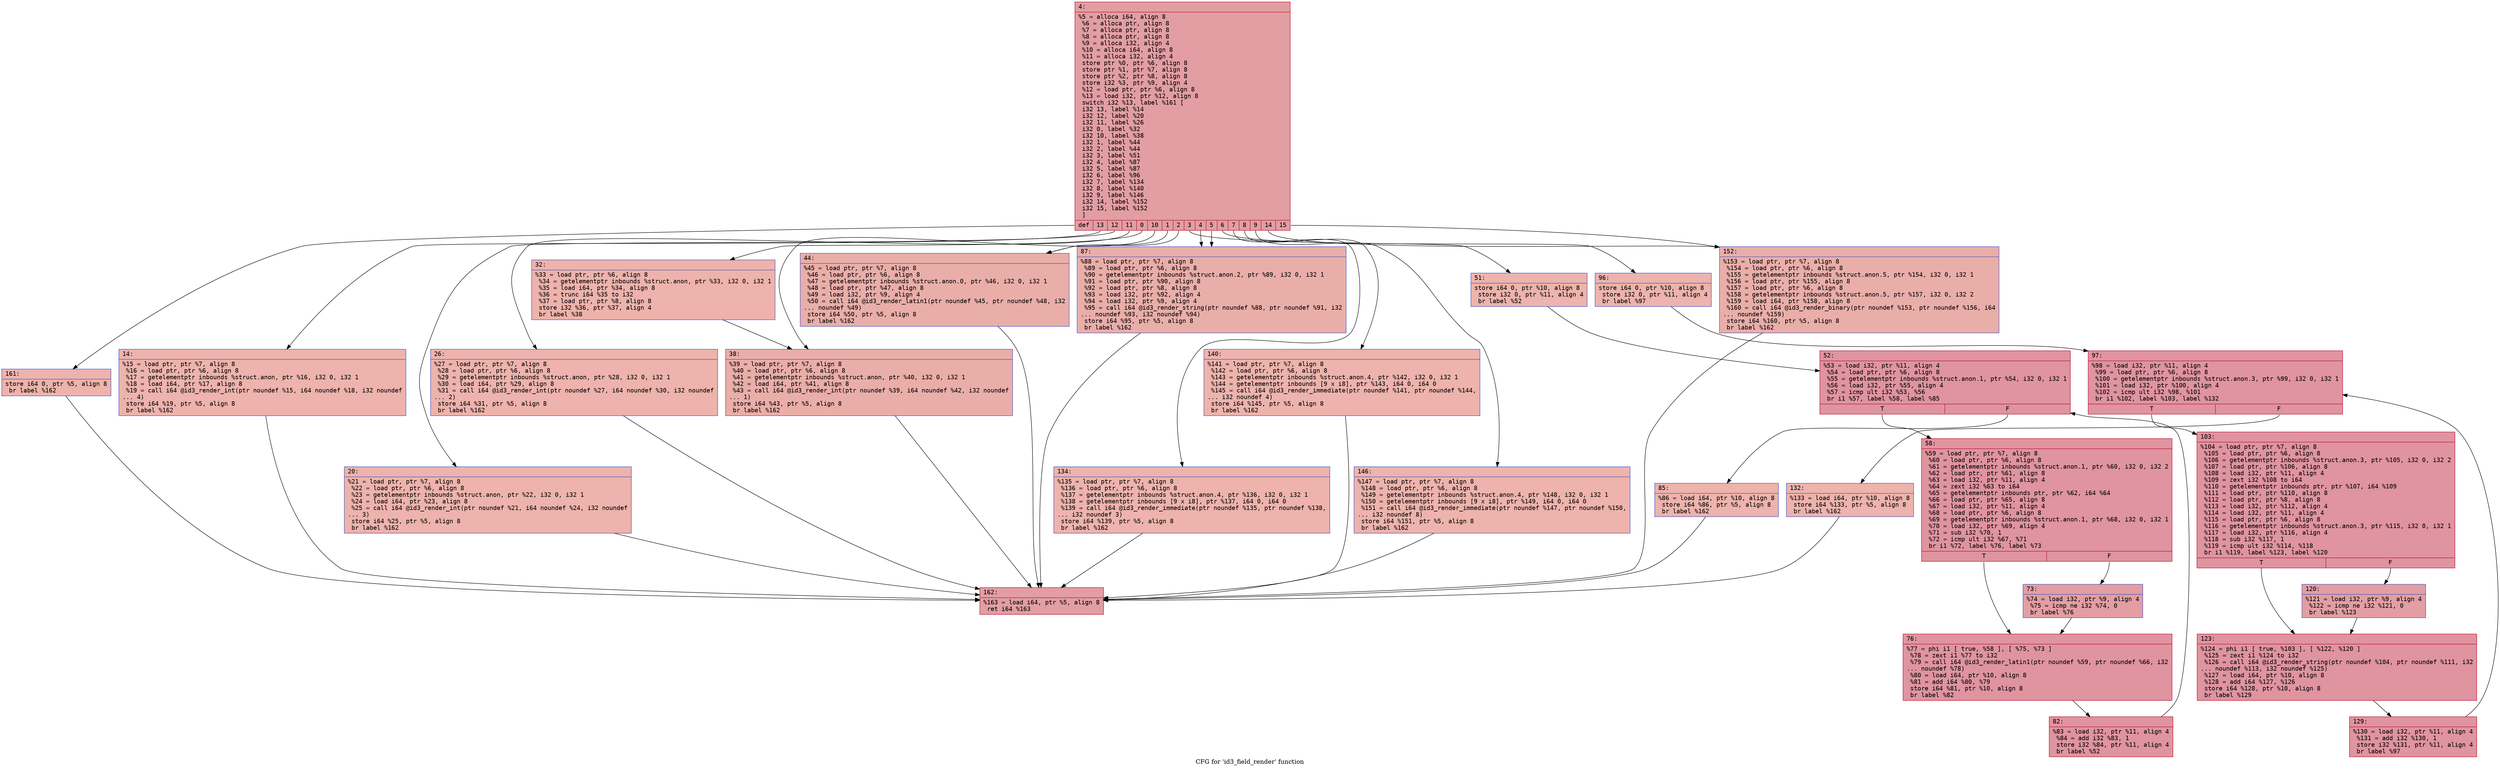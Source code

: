 digraph "CFG for 'id3_field_render' function" {
	label="CFG for 'id3_field_render' function";

	Node0x600001e50140 [shape=record,color="#b70d28ff", style=filled, fillcolor="#be242e70" fontname="Courier",label="{4:\l|  %5 = alloca i64, align 8\l  %6 = alloca ptr, align 8\l  %7 = alloca ptr, align 8\l  %8 = alloca ptr, align 8\l  %9 = alloca i32, align 4\l  %10 = alloca i64, align 8\l  %11 = alloca i32, align 4\l  store ptr %0, ptr %6, align 8\l  store ptr %1, ptr %7, align 8\l  store ptr %2, ptr %8, align 8\l  store i32 %3, ptr %9, align 4\l  %12 = load ptr, ptr %6, align 8\l  %13 = load i32, ptr %12, align 8\l  switch i32 %13, label %161 [\l    i32 13, label %14\l    i32 12, label %20\l    i32 11, label %26\l    i32 0, label %32\l    i32 10, label %38\l    i32 1, label %44\l    i32 2, label %44\l    i32 3, label %51\l    i32 4, label %87\l    i32 5, label %87\l    i32 6, label %96\l    i32 7, label %134\l    i32 8, label %140\l    i32 9, label %146\l    i32 14, label %152\l    i32 15, label %152\l  ]\l|{<s0>def|<s1>13|<s2>12|<s3>11|<s4>0|<s5>10|<s6>1|<s7>2|<s8>3|<s9>4|<s10>5|<s11>6|<s12>7|<s13>8|<s14>9|<s15>14|<s16>15}}"];
	Node0x600001e50140:s0 -> Node0x600001e50960[tooltip="4 -> 161\nProbability 5.88%" ];
	Node0x600001e50140:s1 -> Node0x600001e50190[tooltip="4 -> 14\nProbability 5.88%" ];
	Node0x600001e50140:s2 -> Node0x600001e501e0[tooltip="4 -> 20\nProbability 5.88%" ];
	Node0x600001e50140:s3 -> Node0x600001e50230[tooltip="4 -> 26\nProbability 5.88%" ];
	Node0x600001e50140:s4 -> Node0x600001e50280[tooltip="4 -> 32\nProbability 5.88%" ];
	Node0x600001e50140:s5 -> Node0x600001e502d0[tooltip="4 -> 38\nProbability 5.88%" ];
	Node0x600001e50140:s6 -> Node0x600001e50320[tooltip="4 -> 44\nProbability 11.76%" ];
	Node0x600001e50140:s7 -> Node0x600001e50320[tooltip="4 -> 44\nProbability 11.76%" ];
	Node0x600001e50140:s8 -> Node0x600001e50370[tooltip="4 -> 51\nProbability 5.88%" ];
	Node0x600001e50140:s9 -> Node0x600001e505a0[tooltip="4 -> 87\nProbability 11.76%" ];
	Node0x600001e50140:s10 -> Node0x600001e505a0[tooltip="4 -> 87\nProbability 11.76%" ];
	Node0x600001e50140:s11 -> Node0x600001e505f0[tooltip="4 -> 96\nProbability 5.88%" ];
	Node0x600001e50140:s12 -> Node0x600001e50820[tooltip="4 -> 134\nProbability 5.88%" ];
	Node0x600001e50140:s13 -> Node0x600001e50870[tooltip="4 -> 140\nProbability 5.88%" ];
	Node0x600001e50140:s14 -> Node0x600001e508c0[tooltip="4 -> 146\nProbability 5.88%" ];
	Node0x600001e50140:s15 -> Node0x600001e50910[tooltip="4 -> 152\nProbability 11.76%" ];
	Node0x600001e50140:s16 -> Node0x600001e50910[tooltip="4 -> 152\nProbability 11.76%" ];
	Node0x600001e50190 [shape=record,color="#3d50c3ff", style=filled, fillcolor="#d6524470" fontname="Courier",label="{14:\l|  %15 = load ptr, ptr %7, align 8\l  %16 = load ptr, ptr %6, align 8\l  %17 = getelementptr inbounds %struct.anon, ptr %16, i32 0, i32 1\l  %18 = load i64, ptr %17, align 8\l  %19 = call i64 @id3_render_int(ptr noundef %15, i64 noundef %18, i32 noundef\l... 4)\l  store i64 %19, ptr %5, align 8\l  br label %162\l}"];
	Node0x600001e50190 -> Node0x600001e509b0[tooltip="14 -> 162\nProbability 100.00%" ];
	Node0x600001e501e0 [shape=record,color="#3d50c3ff", style=filled, fillcolor="#d6524470" fontname="Courier",label="{20:\l|  %21 = load ptr, ptr %7, align 8\l  %22 = load ptr, ptr %6, align 8\l  %23 = getelementptr inbounds %struct.anon, ptr %22, i32 0, i32 1\l  %24 = load i64, ptr %23, align 8\l  %25 = call i64 @id3_render_int(ptr noundef %21, i64 noundef %24, i32 noundef\l... 3)\l  store i64 %25, ptr %5, align 8\l  br label %162\l}"];
	Node0x600001e501e0 -> Node0x600001e509b0[tooltip="20 -> 162\nProbability 100.00%" ];
	Node0x600001e50230 [shape=record,color="#3d50c3ff", style=filled, fillcolor="#d6524470" fontname="Courier",label="{26:\l|  %27 = load ptr, ptr %7, align 8\l  %28 = load ptr, ptr %6, align 8\l  %29 = getelementptr inbounds %struct.anon, ptr %28, i32 0, i32 1\l  %30 = load i64, ptr %29, align 8\l  %31 = call i64 @id3_render_int(ptr noundef %27, i64 noundef %30, i32 noundef\l... 2)\l  store i64 %31, ptr %5, align 8\l  br label %162\l}"];
	Node0x600001e50230 -> Node0x600001e509b0[tooltip="26 -> 162\nProbability 100.00%" ];
	Node0x600001e50280 [shape=record,color="#3d50c3ff", style=filled, fillcolor="#d6524470" fontname="Courier",label="{32:\l|  %33 = load ptr, ptr %6, align 8\l  %34 = getelementptr inbounds %struct.anon, ptr %33, i32 0, i32 1\l  %35 = load i64, ptr %34, align 8\l  %36 = trunc i64 %35 to i32\l  %37 = load ptr, ptr %8, align 8\l  store i32 %36, ptr %37, align 4\l  br label %38\l}"];
	Node0x600001e50280 -> Node0x600001e502d0[tooltip="32 -> 38\nProbability 100.00%" ];
	Node0x600001e502d0 [shape=record,color="#3d50c3ff", style=filled, fillcolor="#d0473d70" fontname="Courier",label="{38:\l|  %39 = load ptr, ptr %7, align 8\l  %40 = load ptr, ptr %6, align 8\l  %41 = getelementptr inbounds %struct.anon, ptr %40, i32 0, i32 1\l  %42 = load i64, ptr %41, align 8\l  %43 = call i64 @id3_render_int(ptr noundef %39, i64 noundef %42, i32 noundef\l... 1)\l  store i64 %43, ptr %5, align 8\l  br label %162\l}"];
	Node0x600001e502d0 -> Node0x600001e509b0[tooltip="38 -> 162\nProbability 100.00%" ];
	Node0x600001e50320 [shape=record,color="#3d50c3ff", style=filled, fillcolor="#d0473d70" fontname="Courier",label="{44:\l|  %45 = load ptr, ptr %7, align 8\l  %46 = load ptr, ptr %6, align 8\l  %47 = getelementptr inbounds %struct.anon.0, ptr %46, i32 0, i32 1\l  %48 = load ptr, ptr %47, align 8\l  %49 = load i32, ptr %9, align 4\l  %50 = call i64 @id3_render_latin1(ptr noundef %45, ptr noundef %48, i32\l... noundef %49)\l  store i64 %50, ptr %5, align 8\l  br label %162\l}"];
	Node0x600001e50320 -> Node0x600001e509b0[tooltip="44 -> 162\nProbability 100.00%" ];
	Node0x600001e50370 [shape=record,color="#3d50c3ff", style=filled, fillcolor="#d6524470" fontname="Courier",label="{51:\l|  store i64 0, ptr %10, align 8\l  store i32 0, ptr %11, align 4\l  br label %52\l}"];
	Node0x600001e50370 -> Node0x600001e503c0[tooltip="51 -> 52\nProbability 100.00%" ];
	Node0x600001e503c0 [shape=record,color="#b70d28ff", style=filled, fillcolor="#b70d2870" fontname="Courier",label="{52:\l|  %53 = load i32, ptr %11, align 4\l  %54 = load ptr, ptr %6, align 8\l  %55 = getelementptr inbounds %struct.anon.1, ptr %54, i32 0, i32 1\l  %56 = load i32, ptr %55, align 4\l  %57 = icmp ult i32 %53, %56\l  br i1 %57, label %58, label %85\l|{<s0>T|<s1>F}}"];
	Node0x600001e503c0:s0 -> Node0x600001e50410[tooltip="52 -> 58\nProbability 96.88%" ];
	Node0x600001e503c0:s1 -> Node0x600001e50550[tooltip="52 -> 85\nProbability 3.12%" ];
	Node0x600001e50410 [shape=record,color="#b70d28ff", style=filled, fillcolor="#b70d2870" fontname="Courier",label="{58:\l|  %59 = load ptr, ptr %7, align 8\l  %60 = load ptr, ptr %6, align 8\l  %61 = getelementptr inbounds %struct.anon.1, ptr %60, i32 0, i32 2\l  %62 = load ptr, ptr %61, align 8\l  %63 = load i32, ptr %11, align 4\l  %64 = zext i32 %63 to i64\l  %65 = getelementptr inbounds ptr, ptr %62, i64 %64\l  %66 = load ptr, ptr %65, align 8\l  %67 = load i32, ptr %11, align 4\l  %68 = load ptr, ptr %6, align 8\l  %69 = getelementptr inbounds %struct.anon.1, ptr %68, i32 0, i32 1\l  %70 = load i32, ptr %69, align 4\l  %71 = sub i32 %70, 1\l  %72 = icmp ult i32 %67, %71\l  br i1 %72, label %76, label %73\l|{<s0>T|<s1>F}}"];
	Node0x600001e50410:s0 -> Node0x600001e504b0[tooltip="58 -> 76\nProbability 50.00%" ];
	Node0x600001e50410:s1 -> Node0x600001e50460[tooltip="58 -> 73\nProbability 50.00%" ];
	Node0x600001e50460 [shape=record,color="#3d50c3ff", style=filled, fillcolor="#be242e70" fontname="Courier",label="{73:\l|  %74 = load i32, ptr %9, align 4\l  %75 = icmp ne i32 %74, 0\l  br label %76\l}"];
	Node0x600001e50460 -> Node0x600001e504b0[tooltip="73 -> 76\nProbability 100.00%" ];
	Node0x600001e504b0 [shape=record,color="#b70d28ff", style=filled, fillcolor="#b70d2870" fontname="Courier",label="{76:\l|  %77 = phi i1 [ true, %58 ], [ %75, %73 ]\l  %78 = zext i1 %77 to i32\l  %79 = call i64 @id3_render_latin1(ptr noundef %59, ptr noundef %66, i32\l... noundef %78)\l  %80 = load i64, ptr %10, align 8\l  %81 = add i64 %80, %79\l  store i64 %81, ptr %10, align 8\l  br label %82\l}"];
	Node0x600001e504b0 -> Node0x600001e50500[tooltip="76 -> 82\nProbability 100.00%" ];
	Node0x600001e50500 [shape=record,color="#b70d28ff", style=filled, fillcolor="#b70d2870" fontname="Courier",label="{82:\l|  %83 = load i32, ptr %11, align 4\l  %84 = add i32 %83, 1\l  store i32 %84, ptr %11, align 4\l  br label %52\l}"];
	Node0x600001e50500 -> Node0x600001e503c0[tooltip="82 -> 52\nProbability 100.00%" ];
	Node0x600001e50550 [shape=record,color="#3d50c3ff", style=filled, fillcolor="#d6524470" fontname="Courier",label="{85:\l|  %86 = load i64, ptr %10, align 8\l  store i64 %86, ptr %5, align 8\l  br label %162\l}"];
	Node0x600001e50550 -> Node0x600001e509b0[tooltip="85 -> 162\nProbability 100.00%" ];
	Node0x600001e505a0 [shape=record,color="#3d50c3ff", style=filled, fillcolor="#d0473d70" fontname="Courier",label="{87:\l|  %88 = load ptr, ptr %7, align 8\l  %89 = load ptr, ptr %6, align 8\l  %90 = getelementptr inbounds %struct.anon.2, ptr %89, i32 0, i32 1\l  %91 = load ptr, ptr %90, align 8\l  %92 = load ptr, ptr %8, align 8\l  %93 = load i32, ptr %92, align 4\l  %94 = load i32, ptr %9, align 4\l  %95 = call i64 @id3_render_string(ptr noundef %88, ptr noundef %91, i32\l... noundef %93, i32 noundef %94)\l  store i64 %95, ptr %5, align 8\l  br label %162\l}"];
	Node0x600001e505a0 -> Node0x600001e509b0[tooltip="87 -> 162\nProbability 100.00%" ];
	Node0x600001e505f0 [shape=record,color="#3d50c3ff", style=filled, fillcolor="#d6524470" fontname="Courier",label="{96:\l|  store i64 0, ptr %10, align 8\l  store i32 0, ptr %11, align 4\l  br label %97\l}"];
	Node0x600001e505f0 -> Node0x600001e50640[tooltip="96 -> 97\nProbability 100.00%" ];
	Node0x600001e50640 [shape=record,color="#b70d28ff", style=filled, fillcolor="#b70d2870" fontname="Courier",label="{97:\l|  %98 = load i32, ptr %11, align 4\l  %99 = load ptr, ptr %6, align 8\l  %100 = getelementptr inbounds %struct.anon.3, ptr %99, i32 0, i32 1\l  %101 = load i32, ptr %100, align 4\l  %102 = icmp ult i32 %98, %101\l  br i1 %102, label %103, label %132\l|{<s0>T|<s1>F}}"];
	Node0x600001e50640:s0 -> Node0x600001e50690[tooltip="97 -> 103\nProbability 96.88%" ];
	Node0x600001e50640:s1 -> Node0x600001e507d0[tooltip="97 -> 132\nProbability 3.12%" ];
	Node0x600001e50690 [shape=record,color="#b70d28ff", style=filled, fillcolor="#b70d2870" fontname="Courier",label="{103:\l|  %104 = load ptr, ptr %7, align 8\l  %105 = load ptr, ptr %6, align 8\l  %106 = getelementptr inbounds %struct.anon.3, ptr %105, i32 0, i32 2\l  %107 = load ptr, ptr %106, align 8\l  %108 = load i32, ptr %11, align 4\l  %109 = zext i32 %108 to i64\l  %110 = getelementptr inbounds ptr, ptr %107, i64 %109\l  %111 = load ptr, ptr %110, align 8\l  %112 = load ptr, ptr %8, align 8\l  %113 = load i32, ptr %112, align 4\l  %114 = load i32, ptr %11, align 4\l  %115 = load ptr, ptr %6, align 8\l  %116 = getelementptr inbounds %struct.anon.3, ptr %115, i32 0, i32 1\l  %117 = load i32, ptr %116, align 4\l  %118 = sub i32 %117, 1\l  %119 = icmp ult i32 %114, %118\l  br i1 %119, label %123, label %120\l|{<s0>T|<s1>F}}"];
	Node0x600001e50690:s0 -> Node0x600001e50730[tooltip="103 -> 123\nProbability 50.00%" ];
	Node0x600001e50690:s1 -> Node0x600001e506e0[tooltip="103 -> 120\nProbability 50.00%" ];
	Node0x600001e506e0 [shape=record,color="#3d50c3ff", style=filled, fillcolor="#be242e70" fontname="Courier",label="{120:\l|  %121 = load i32, ptr %9, align 4\l  %122 = icmp ne i32 %121, 0\l  br label %123\l}"];
	Node0x600001e506e0 -> Node0x600001e50730[tooltip="120 -> 123\nProbability 100.00%" ];
	Node0x600001e50730 [shape=record,color="#b70d28ff", style=filled, fillcolor="#b70d2870" fontname="Courier",label="{123:\l|  %124 = phi i1 [ true, %103 ], [ %122, %120 ]\l  %125 = zext i1 %124 to i32\l  %126 = call i64 @id3_render_string(ptr noundef %104, ptr noundef %111, i32\l... noundef %113, i32 noundef %125)\l  %127 = load i64, ptr %10, align 8\l  %128 = add i64 %127, %126\l  store i64 %128, ptr %10, align 8\l  br label %129\l}"];
	Node0x600001e50730 -> Node0x600001e50780[tooltip="123 -> 129\nProbability 100.00%" ];
	Node0x600001e50780 [shape=record,color="#b70d28ff", style=filled, fillcolor="#b70d2870" fontname="Courier",label="{129:\l|  %130 = load i32, ptr %11, align 4\l  %131 = add i32 %130, 1\l  store i32 %131, ptr %11, align 4\l  br label %97\l}"];
	Node0x600001e50780 -> Node0x600001e50640[tooltip="129 -> 97\nProbability 100.00%" ];
	Node0x600001e507d0 [shape=record,color="#3d50c3ff", style=filled, fillcolor="#d6524470" fontname="Courier",label="{132:\l|  %133 = load i64, ptr %10, align 8\l  store i64 %133, ptr %5, align 8\l  br label %162\l}"];
	Node0x600001e507d0 -> Node0x600001e509b0[tooltip="132 -> 162\nProbability 100.00%" ];
	Node0x600001e50820 [shape=record,color="#3d50c3ff", style=filled, fillcolor="#d6524470" fontname="Courier",label="{134:\l|  %135 = load ptr, ptr %7, align 8\l  %136 = load ptr, ptr %6, align 8\l  %137 = getelementptr inbounds %struct.anon.4, ptr %136, i32 0, i32 1\l  %138 = getelementptr inbounds [9 x i8], ptr %137, i64 0, i64 0\l  %139 = call i64 @id3_render_immediate(ptr noundef %135, ptr noundef %138,\l... i32 noundef 3)\l  store i64 %139, ptr %5, align 8\l  br label %162\l}"];
	Node0x600001e50820 -> Node0x600001e509b0[tooltip="134 -> 162\nProbability 100.00%" ];
	Node0x600001e50870 [shape=record,color="#3d50c3ff", style=filled, fillcolor="#d6524470" fontname="Courier",label="{140:\l|  %141 = load ptr, ptr %7, align 8\l  %142 = load ptr, ptr %6, align 8\l  %143 = getelementptr inbounds %struct.anon.4, ptr %142, i32 0, i32 1\l  %144 = getelementptr inbounds [9 x i8], ptr %143, i64 0, i64 0\l  %145 = call i64 @id3_render_immediate(ptr noundef %141, ptr noundef %144,\l... i32 noundef 4)\l  store i64 %145, ptr %5, align 8\l  br label %162\l}"];
	Node0x600001e50870 -> Node0x600001e509b0[tooltip="140 -> 162\nProbability 100.00%" ];
	Node0x600001e508c0 [shape=record,color="#3d50c3ff", style=filled, fillcolor="#d6524470" fontname="Courier",label="{146:\l|  %147 = load ptr, ptr %7, align 8\l  %148 = load ptr, ptr %6, align 8\l  %149 = getelementptr inbounds %struct.anon.4, ptr %148, i32 0, i32 1\l  %150 = getelementptr inbounds [9 x i8], ptr %149, i64 0, i64 0\l  %151 = call i64 @id3_render_immediate(ptr noundef %147, ptr noundef %150,\l... i32 noundef 8)\l  store i64 %151, ptr %5, align 8\l  br label %162\l}"];
	Node0x600001e508c0 -> Node0x600001e509b0[tooltip="146 -> 162\nProbability 100.00%" ];
	Node0x600001e50910 [shape=record,color="#3d50c3ff", style=filled, fillcolor="#d0473d70" fontname="Courier",label="{152:\l|  %153 = load ptr, ptr %7, align 8\l  %154 = load ptr, ptr %6, align 8\l  %155 = getelementptr inbounds %struct.anon.5, ptr %154, i32 0, i32 1\l  %156 = load ptr, ptr %155, align 8\l  %157 = load ptr, ptr %6, align 8\l  %158 = getelementptr inbounds %struct.anon.5, ptr %157, i32 0, i32 2\l  %159 = load i64, ptr %158, align 8\l  %160 = call i64 @id3_render_binary(ptr noundef %153, ptr noundef %156, i64\l... noundef %159)\l  store i64 %160, ptr %5, align 8\l  br label %162\l}"];
	Node0x600001e50910 -> Node0x600001e509b0[tooltip="152 -> 162\nProbability 100.00%" ];
	Node0x600001e50960 [shape=record,color="#3d50c3ff", style=filled, fillcolor="#d6524470" fontname="Courier",label="{161:\l|  store i64 0, ptr %5, align 8\l  br label %162\l}"];
	Node0x600001e50960 -> Node0x600001e509b0[tooltip="161 -> 162\nProbability 100.00%" ];
	Node0x600001e509b0 [shape=record,color="#b70d28ff", style=filled, fillcolor="#be242e70" fontname="Courier",label="{162:\l|  %163 = load i64, ptr %5, align 8\l  ret i64 %163\l}"];
}
